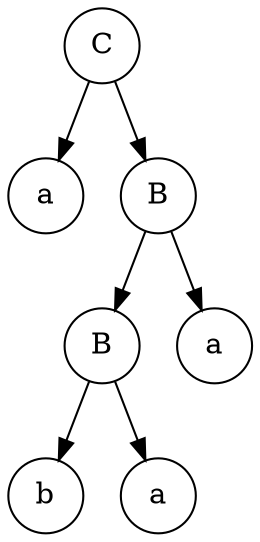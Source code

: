 digraph {
	node [shape=circle]
	"820ba493-7317-4826-8431-a0a2ea308724" [label=C]
	"f45cd89a-e956-4d8f-b0c3-f6eca3243e63" [label=a]
	"820ba493-7317-4826-8431-a0a2ea308724" -> "f45cd89a-e956-4d8f-b0c3-f6eca3243e63"
	"66b1f7b7-55ef-4882-9ad3-fe31683de03f" [label=B]
	"e2b92ff9-d1b0-42fa-a8af-438aba1a19b0" [label=B]
	"9b8dc816-ef58-4f0d-9aa3-77a73a358d02" [label=b]
	"e2b92ff9-d1b0-42fa-a8af-438aba1a19b0" -> "9b8dc816-ef58-4f0d-9aa3-77a73a358d02"
	"705d31d0-560a-4f8e-b69b-c1c499fdb68b" [label=a]
	"e2b92ff9-d1b0-42fa-a8af-438aba1a19b0" -> "705d31d0-560a-4f8e-b69b-c1c499fdb68b"
	"66b1f7b7-55ef-4882-9ad3-fe31683de03f" -> "e2b92ff9-d1b0-42fa-a8af-438aba1a19b0"
	"ec7789c3-ffd8-4e9e-9a20-957d6e165e87" [label=a]
	"66b1f7b7-55ef-4882-9ad3-fe31683de03f" -> "ec7789c3-ffd8-4e9e-9a20-957d6e165e87"
	"820ba493-7317-4826-8431-a0a2ea308724" -> "66b1f7b7-55ef-4882-9ad3-fe31683de03f"
}
